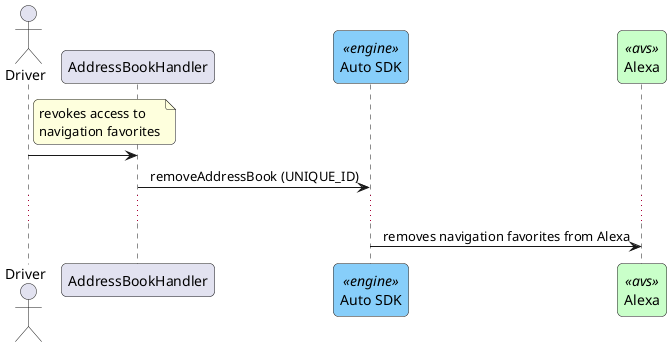 @startuml

skinparam roundcorner 10
skinparam sequenceMessageAlign center
skinparam useBetaStyle true

<style>
sequenceDiagram {
    .engine {
        BackgroundColor LightSkyBlue
        BorderColor CornflowerBlue
    }
    .avs {
        BackgroundColor TECHNOLOGY
        BorderColor Green
    }
}
</style>

actor Driver Order 10
participant AddressBookHandler  order 30
participant "Auto SDK"  as AutoSDK  <<engine>> order 40
participant "Alexa" as Alexa <<avs>> order 50

note right of Driver
    revokes access to
    navigation favorites
end note

Driver -> AddressBookHandler
AddressBookHandler -> AutoSDK: removeAddressBook (UNIQUE_ID)
...

AutoSDK -> Alexa: removes navigation favorites from Alexa

@enduml
